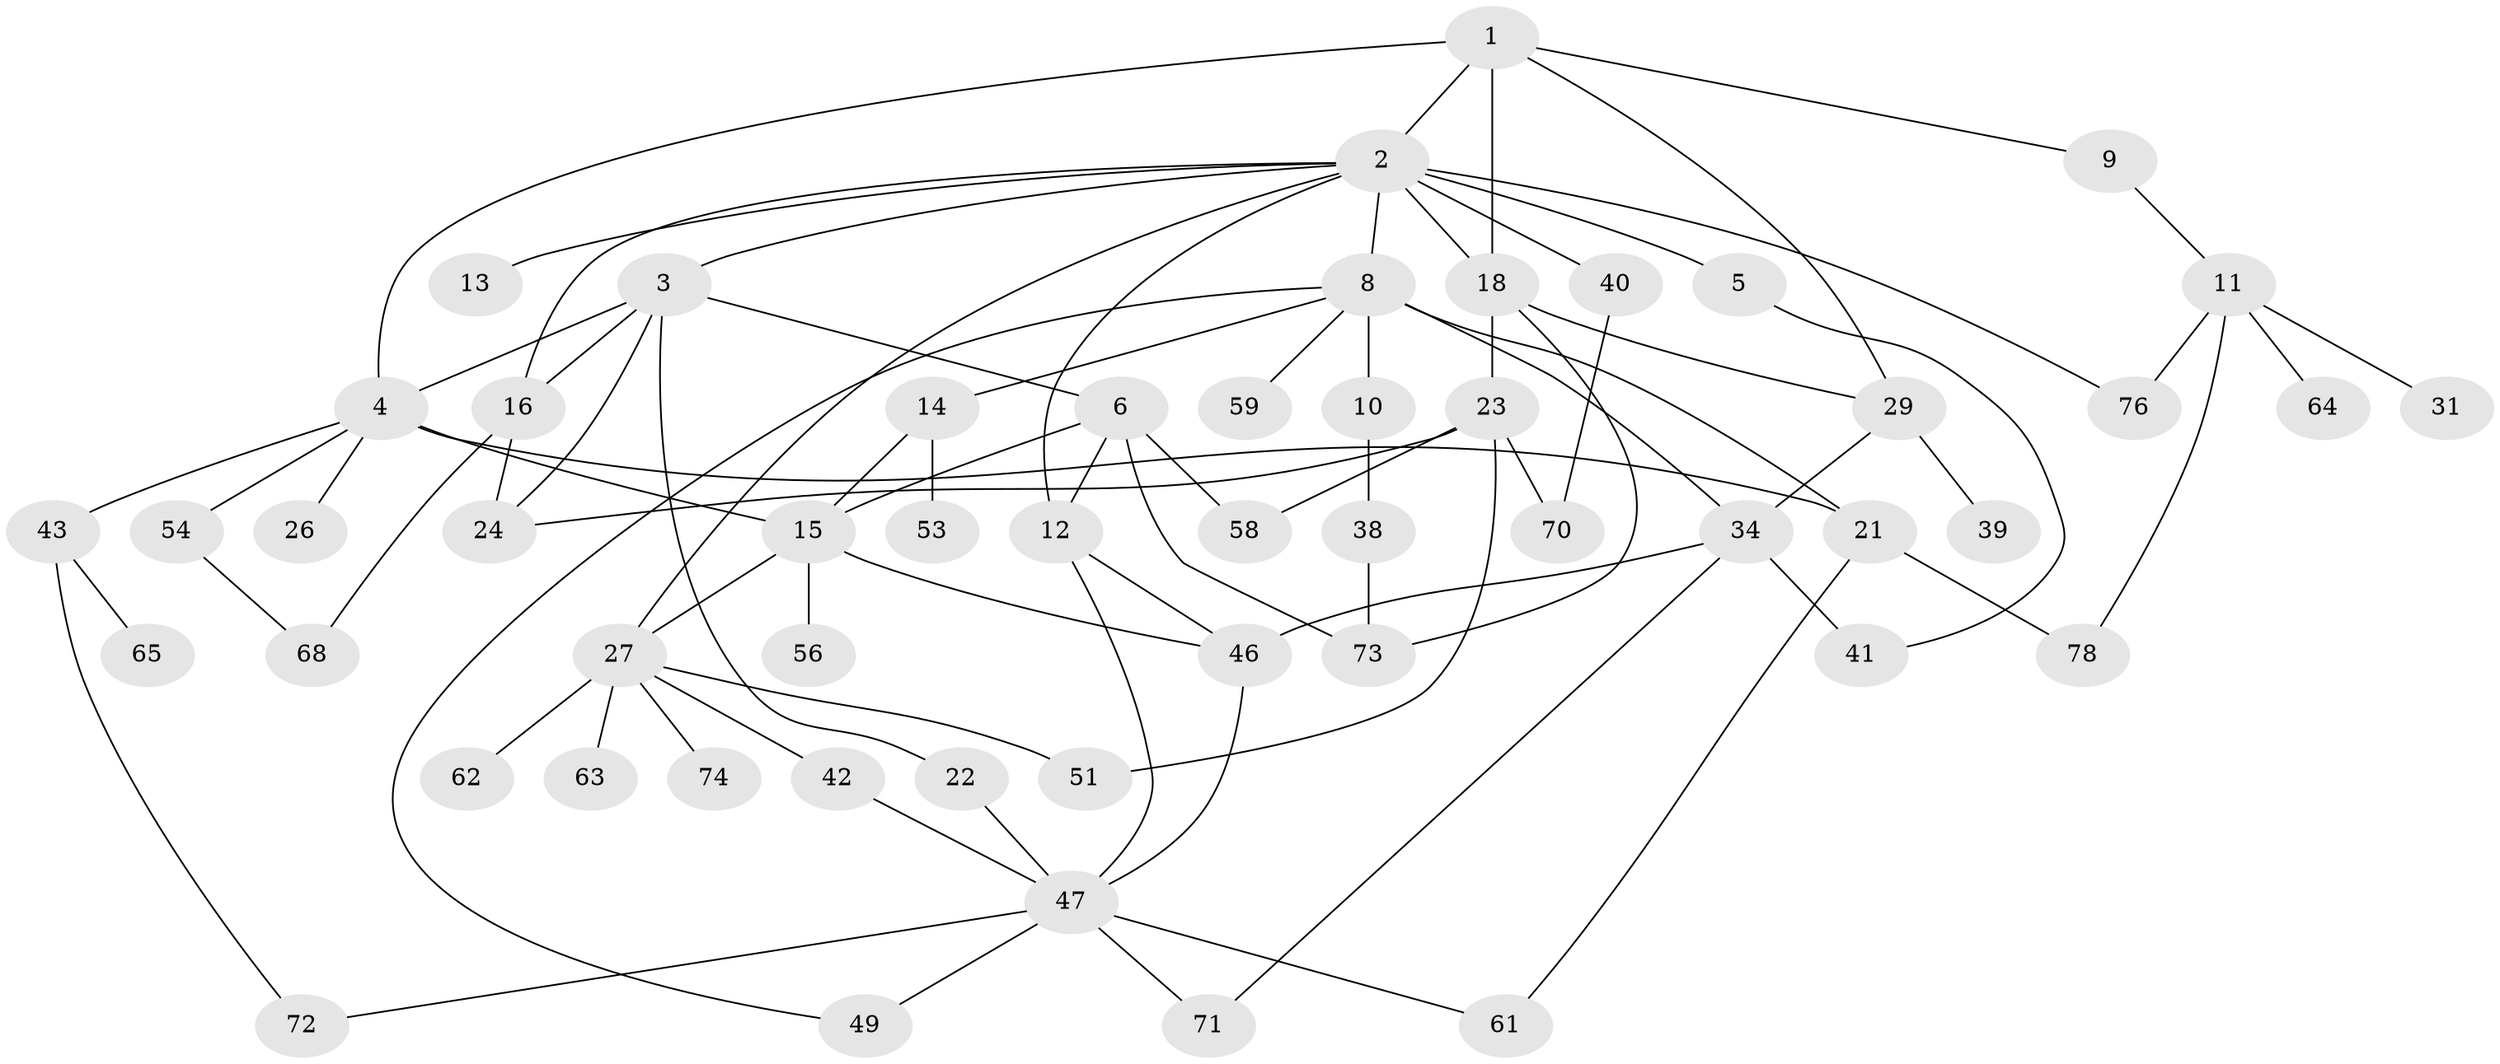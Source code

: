 // original degree distribution, {5: 0.0759493670886076, 9: 0.012658227848101266, 6: 0.012658227848101266, 8: 0.012658227848101266, 2: 0.45569620253164556, 7: 0.02531645569620253, 4: 0.11392405063291139, 3: 0.13924050632911392, 1: 0.1518987341772152}
// Generated by graph-tools (version 1.1) at 2025/10/02/27/25 16:10:53]
// undirected, 53 vertices, 82 edges
graph export_dot {
graph [start="1"]
  node [color=gray90,style=filled];
  1;
  2 [super="+19"];
  3 [super="+35"];
  4 [super="+36"];
  5 [super="+60"];
  6 [super="+7"];
  8 [super="+44"];
  9;
  10;
  11 [super="+32"];
  12;
  13 [super="+67"];
  14 [super="+33"];
  15 [super="+17"];
  16 [super="+28"];
  18 [super="+20"];
  21 [super="+66"];
  22 [super="+25"];
  23 [super="+48"];
  24 [super="+45"];
  26 [super="+37"];
  27 [super="+30"];
  29 [super="+77"];
  31;
  34 [super="+57"];
  38 [super="+69"];
  39;
  40 [super="+55"];
  41;
  42;
  43;
  46 [super="+50"];
  47 [super="+52"];
  49;
  51;
  53;
  54;
  56;
  58;
  59;
  61;
  62;
  63 [super="+79"];
  64;
  65;
  68;
  70;
  71;
  72;
  73 [super="+75"];
  74;
  76;
  78;
  1 -- 2;
  1 -- 4;
  1 -- 9;
  1 -- 18;
  1 -- 29;
  2 -- 3;
  2 -- 5;
  2 -- 8;
  2 -- 12;
  2 -- 13;
  2 -- 27;
  2 -- 76;
  2 -- 40 [weight=2];
  2 -- 16;
  2 -- 18;
  3 -- 6;
  3 -- 16;
  3 -- 22;
  3 -- 24;
  3 -- 4;
  4 -- 21;
  4 -- 26;
  4 -- 43;
  4 -- 54;
  4 -- 15 [weight=2];
  5 -- 41;
  6 -- 15;
  6 -- 12;
  6 -- 58;
  6 -- 73;
  8 -- 10;
  8 -- 14;
  8 -- 34;
  8 -- 49;
  8 -- 59;
  8 -- 21;
  9 -- 11;
  10 -- 38;
  11 -- 31;
  11 -- 64;
  11 -- 76;
  11 -- 78;
  12 -- 46;
  12 -- 47;
  14 -- 53;
  14 -- 15;
  15 -- 56;
  15 -- 46;
  15 -- 27;
  16 -- 24;
  16 -- 68;
  18 -- 23;
  18 -- 73;
  18 -- 29;
  21 -- 78;
  21 -- 61;
  22 -- 47;
  23 -- 24;
  23 -- 51;
  23 -- 58;
  23 -- 70;
  27 -- 63;
  27 -- 74;
  27 -- 51;
  27 -- 42;
  27 -- 62;
  29 -- 39;
  29 -- 34;
  34 -- 41;
  34 -- 46;
  34 -- 71;
  38 -- 73;
  40 -- 70;
  42 -- 47;
  43 -- 65;
  43 -- 72;
  46 -- 47;
  47 -- 61;
  47 -- 71;
  47 -- 72;
  47 -- 49;
  54 -- 68;
}
